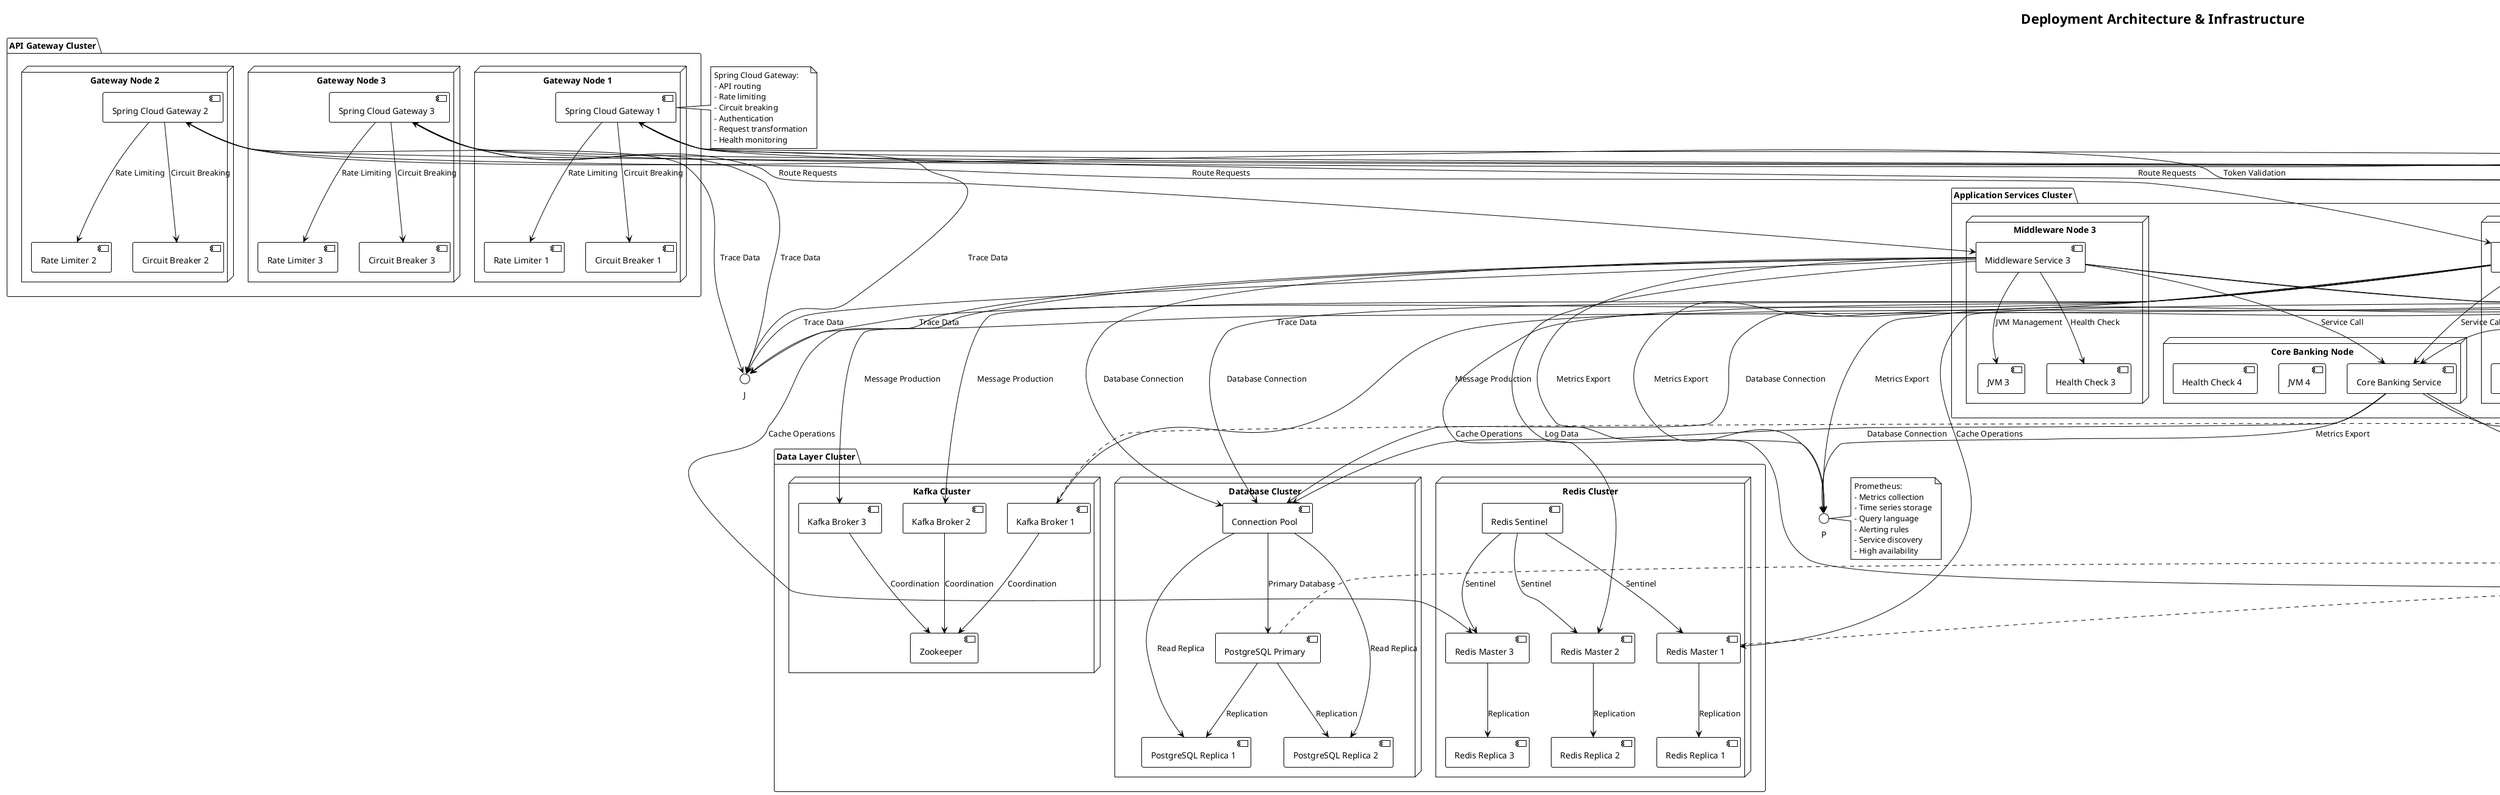 @startuml DEPLOYMENT_ARCHITECTURE
!theme plain
title Deployment Architecture & Infrastructure

package "Load Balancer Layer" {
    [HAProxy] as HA
    [SSL Termination] as ST
    [Health Checks] as HC
    [Session Persistence] as SP
}

package "API Gateway Cluster" {
    node "Gateway Node 1" {
        [Spring Cloud Gateway 1] as SCG1
        [Rate Limiter 1] as RL1
        [Circuit Breaker 1] as CB1
    }
    
    node "Gateway Node 2" {
        [Spring Cloud Gateway 2] as SCG2
        [Rate Limiter 2] as RL2
        [Circuit Breaker 2] as CB2
    }
    
    node "Gateway Node 3" {
        [Spring Cloud Gateway 3] as SCG3
        [Rate Limiter 3] as RL3
        [Circuit Breaker 3] as CB3
    }
}

package "Application Services Cluster" {
    node "Middleware Node 1" {
        [Middleware Service 1] as MS1
        [JVM 1] as JVM1
        [Health Check 1] as HC1
    }
    
    node "Middleware Node 2" {
        [Middleware Service 2] as MS2
        [JVM 2] as JVM2
        [Health Check 2] as HC2
    }
    
    node "Middleware Node 3" {
        [Middleware Service 3] as MS3
        [JVM 3] as JVM3
        [Health Check 3] as HC3
    }
    
    node "Core Banking Node" {
        [Core Banking Service] as CBS
        [JVM 4] as JVM4
        [Health Check 4] as HC4
    }
}

package "Data Layer Cluster" {
    node "Database Cluster" {
        [PostgreSQL Primary] as PGP
        [PostgreSQL Replica 1] as PGR1
        [PostgreSQL Replica 2] as PGR2
        [Connection Pool] as CP
    }
    
    node "Redis Cluster" {
        [Redis Master 1] as RM1
        [Redis Replica 1] as RR1
        [Redis Master 2] as RM2
        [Redis Replica 2] as RR2
        [Redis Master 3] as RM3
        [Redis Replica 3] as RR3
        [Redis Sentinel] as RS
    }
    
    node "Kafka Cluster" {
        [Kafka Broker 1] as KB1
        [Kafka Broker 2] as KB2
        [Kafka Broker 3] as KB3
        [Zookeeper] as ZK
    }
}

package "Monitoring Cluster" {
    node "Monitoring Node 1" {
        [Spring Boot Actuator] as SBA
        [Micrometer] as M
        [Custom Dashboards] as CD
    }
    
    node "Monitoring Node 2" {
        [Structured Logging] as SL
        [Custom Alerts] as CA
        [Log Aggregator] as LA
    }
}

package "Security Layer" {
    [OAuth2 Server] as OAuth2S
    [Certificate Authority] as CA
    [Key Management] as KM
    [Security Gateway] as SG
}

package "External Systems" {
    [Clearing Systems] as CS
    [Client Systems] as ClientSys
    [Third Party APIs] as TPA
}

' Load balancer connections
HA --> ST : SSL Termination
HA --> HC : Health Checks
HA --> SP : Session Persistence

' API Gateway cluster connections
HA --> SCG1 : Load Balance
HA --> SCG2 : Load Balance
HA --> SCG3 : Load Balance

SCG1 --> RL1 : Rate Limiting
SCG1 --> CB1 : Circuit Breaking
SCG2 --> RL2 : Rate Limiting
SCG2 --> CB2 : Circuit Breaking
SCG3 --> RL3 : Rate Limiting
SCG3 --> CB3 : Circuit Breaking

' Application services connections
SCG1 --> MS1 : Route Requests
SCG2 --> MS2 : Route Requests
SCG3 --> MS3 : Route Requests

MS1 --> JVM1 : JVM Management
MS2 --> JVM2 : JVM Management
MS3 --> JVM3 : JVM Management

MS1 --> HC1 : Health Check
MS2 --> HC2 : Health Check
MS3 --> HC3 : Health Check

MS1 --> CBS : Service Call
MS2 --> CBS : Service Call
MS3 --> CBS : Service Call

' Data layer connections
MS1 --> CP : Database Connection
MS2 --> CP : Database Connection
MS3 --> CP : Database Connection
CBS --> CP : Database Connection

CP --> PGP : Primary Database
CP --> PGR1 : Read Replica
CP --> PGR2 : Read Replica

PGP --> PGR1 : Replication
PGP --> PGR2 : Replication

MS1 --> RM1 : Cache Operations
MS2 --> RM2 : Cache Operations
MS3 --> RM3 : Cache Operations

RM1 --> RR1 : Replication
RM2 --> RR2 : Replication
RM3 --> RR3 : Replication

RS --> RM1 : Sentinel
RS --> RM2 : Sentinel
RS --> RM3 : Sentinel

MS1 --> KB1 : Message Production
MS2 --> KB2 : Message Production
MS3 --> KB3 : Message Production

KB1 --> ZK : Coordination
KB2 --> ZK : Coordination
KB3 --> ZK : Coordination

' Monitoring connections
MS1 --> P : Metrics Export
MS2 --> P : Metrics Export
MS3 --> P : Metrics Export
CBS --> P : Metrics Export

SCG1 --> J : Trace Data
SCG2 --> J : Trace Data
SCG3 --> J : Trace Data
MS1 --> J : Trace Data
MS2 --> J : Trace Data
MS3 --> J : Trace Data

MS1 --> SL : Log Data
MS2 --> SL : Log Data
MS3 --> SL : Log Data
CBS --> SL : Log Data

MS1 --> SBA : Metrics Query
MS2 --> SBA : Metrics Query
MS3 --> SBA : Metrics Query
CBS --> SBA : Metrics Query

SBA --> M : Metrics Data
M --> CD : Dashboard Data
SL --> CD : Log Data

SBA --> CA : Alert Rules
CA --> CD : Alert Dashboard

' Security connections
SCG1 --> OAuth2S : Token Validation
SCG2 --> OAuth2S : Token Validation
SCG3 --> OAuth2S : Token Validation

OAuth2S --> CA : Certificate Validation
OAuth2S --> KM : Key Management

SG --> CS : Secure Communication
SG --> ClientSys : Secure Communication
SG --> TPA : Secure Communication

' External system connections
MS1 --> CS : ISO 20022 Messages
MS2 --> CS : ISO 20022 Messages
MS3 --> CS : ISO 20022 Messages

ClientSys --> HA : Client Requests
CS --> HA : Clearing System Requests
TPA --> HA : Third Party Requests

note right of HA
HAProxy Features:
- Load balancing
- SSL termination
- Health checks
- Session persistence
- High availability
- Performance optimization
end note

note right of SCG1
Spring Cloud Gateway:
- API routing
- Rate limiting
- Circuit breaking
- Authentication
- Request transformation
- Health monitoring
end note

note right of MS1
Middleware Service:
- ISO 20022 processing
- Business logic
- External integration
- Configuration management
- Audit logging
- Performance optimization
end note

note right of PGP
PostgreSQL Primary:
- ACID compliance
- High availability
- Replication
- Performance tuning
- Backup and recovery
- Security features
end note

note right of RM1
Redis Master:
- High performance
- Data persistence
- Clustering
- Memory optimization
- Pub/Sub messaging
- Session storage
end note

note right of KB1
Kafka Broker:
- High throughput
- Durability
- Replication
- Partitioning
- Consumer groups
- Message retention
end note

note right of P
Prometheus:
- Metrics collection
- Time series storage
- Query language
- Alerting rules
- Service discovery
- High availability
end note

note right of OAuth2S
OAuth2 Server:
- Token generation
- Token validation
- Scope management
- Client management
- Security features
- High availability
end note

@enduml